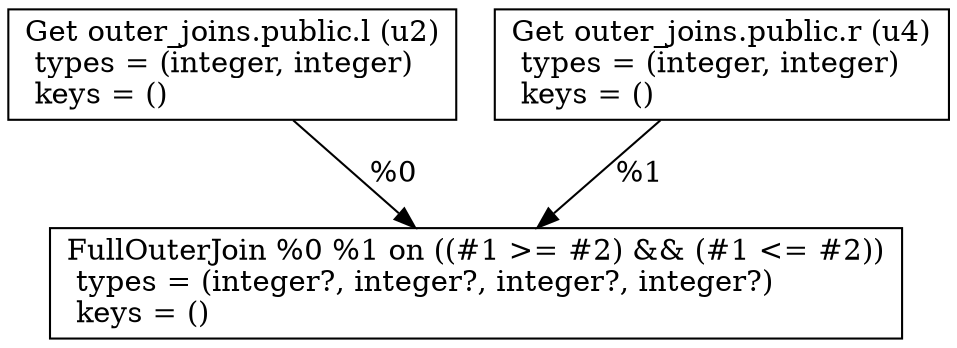 digraph G {
    node0 [shape = record, label=" Get outer_joins.public.l (u2)\l  types = (integer, integer)\l  keys = ()\l"]
    node1 [shape = record, label=" Get outer_joins.public.r (u4)\l  types = (integer, integer)\l  keys = ()\l"]
    node2 [shape = record, label=" FullOuterJoin %0 %1 on ((#1 \>= #2) && (#1 \<= #2))\l  types = (integer?, integer?, integer?, integer?)\l  keys = ()\l"]
    node1 -> node2 [label = "%1\l"]
    node0 -> node2 [label = "%0\l"]
}
